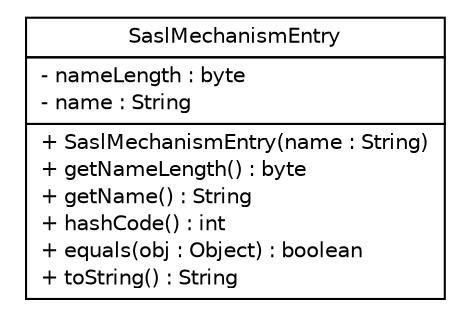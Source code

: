 #!/usr/local/bin/dot
#
# Class diagram 
# Generated by UMLGraph version R5_6 (http://www.umlgraph.org/)
#

digraph G {
	edge [fontname="Helvetica",fontsize=10,labelfontname="Helvetica",labelfontsize=10];
	node [fontname="Helvetica",fontsize=10,shape=plaintext];
	nodesep=0.25;
	ranksep=0.5;
	// org.ietf.nea.pt.value.util.SaslMechanismEntry
	c8902 [label=<<table title="org.ietf.nea.pt.value.util.SaslMechanismEntry" border="0" cellborder="1" cellspacing="0" cellpadding="2" port="p" href="./SaslMechanismEntry.html">
		<tr><td><table border="0" cellspacing="0" cellpadding="1">
<tr><td align="center" balign="center"> SaslMechanismEntry </td></tr>
		</table></td></tr>
		<tr><td><table border="0" cellspacing="0" cellpadding="1">
<tr><td align="left" balign="left"> - nameLength : byte </td></tr>
<tr><td align="left" balign="left"> - name : String </td></tr>
		</table></td></tr>
		<tr><td><table border="0" cellspacing="0" cellpadding="1">
<tr><td align="left" balign="left"> + SaslMechanismEntry(name : String) </td></tr>
<tr><td align="left" balign="left"> + getNameLength() : byte </td></tr>
<tr><td align="left" balign="left"> + getName() : String </td></tr>
<tr><td align="left" balign="left"> + hashCode() : int </td></tr>
<tr><td align="left" balign="left"> + equals(obj : Object) : boolean </td></tr>
<tr><td align="left" balign="left"> + toString() : String </td></tr>
		</table></td></tr>
		</table>>, URL="./SaslMechanismEntry.html", fontname="Helvetica", fontcolor="black", fontsize=10.0];
}

